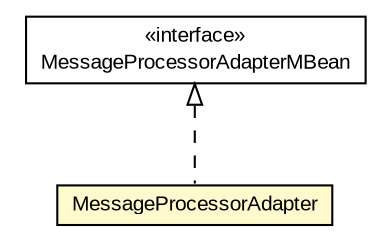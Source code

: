 #!/usr/local/bin/dot
#
# Class diagram 
# Generated by UMLGraph version R5_6-24-gf6e263 (http://www.umlgraph.org/)
#

digraph G {
	edge [fontname="arial",fontsize=10,labelfontname="arial",labelfontsize=10];
	node [fontname="arial",fontsize=10,shape=plaintext];
	nodesep=0.25;
	ranksep=0.5;
	// org.miloss.fgsms.agentcore.MessageProcessorAdapterMBean
	c793894 [label=<<table title="org.miloss.fgsms.agentcore.MessageProcessorAdapterMBean" border="0" cellborder="1" cellspacing="0" cellpadding="2" port="p" href="./MessageProcessorAdapterMBean.html">
		<tr><td><table border="0" cellspacing="0" cellpadding="1">
<tr><td align="center" balign="center"> &#171;interface&#187; </td></tr>
<tr><td align="center" balign="center"> MessageProcessorAdapterMBean </td></tr>
		</table></td></tr>
		</table>>, URL="./MessageProcessorAdapterMBean.html", fontname="arial", fontcolor="black", fontsize=10.0];
	// org.miloss.fgsms.agentcore.MessageProcessorAdapter
	c793895 [label=<<table title="org.miloss.fgsms.agentcore.MessageProcessorAdapter" border="0" cellborder="1" cellspacing="0" cellpadding="2" port="p" bgcolor="lemonChiffon" href="./MessageProcessorAdapter.html">
		<tr><td><table border="0" cellspacing="0" cellpadding="1">
<tr><td align="center" balign="center"> MessageProcessorAdapter </td></tr>
		</table></td></tr>
		</table>>, URL="./MessageProcessorAdapter.html", fontname="arial", fontcolor="black", fontsize=10.0];
	//org.miloss.fgsms.agentcore.MessageProcessorAdapter implements org.miloss.fgsms.agentcore.MessageProcessorAdapterMBean
	c793894:p -> c793895:p [dir=back,arrowtail=empty,style=dashed];
}

